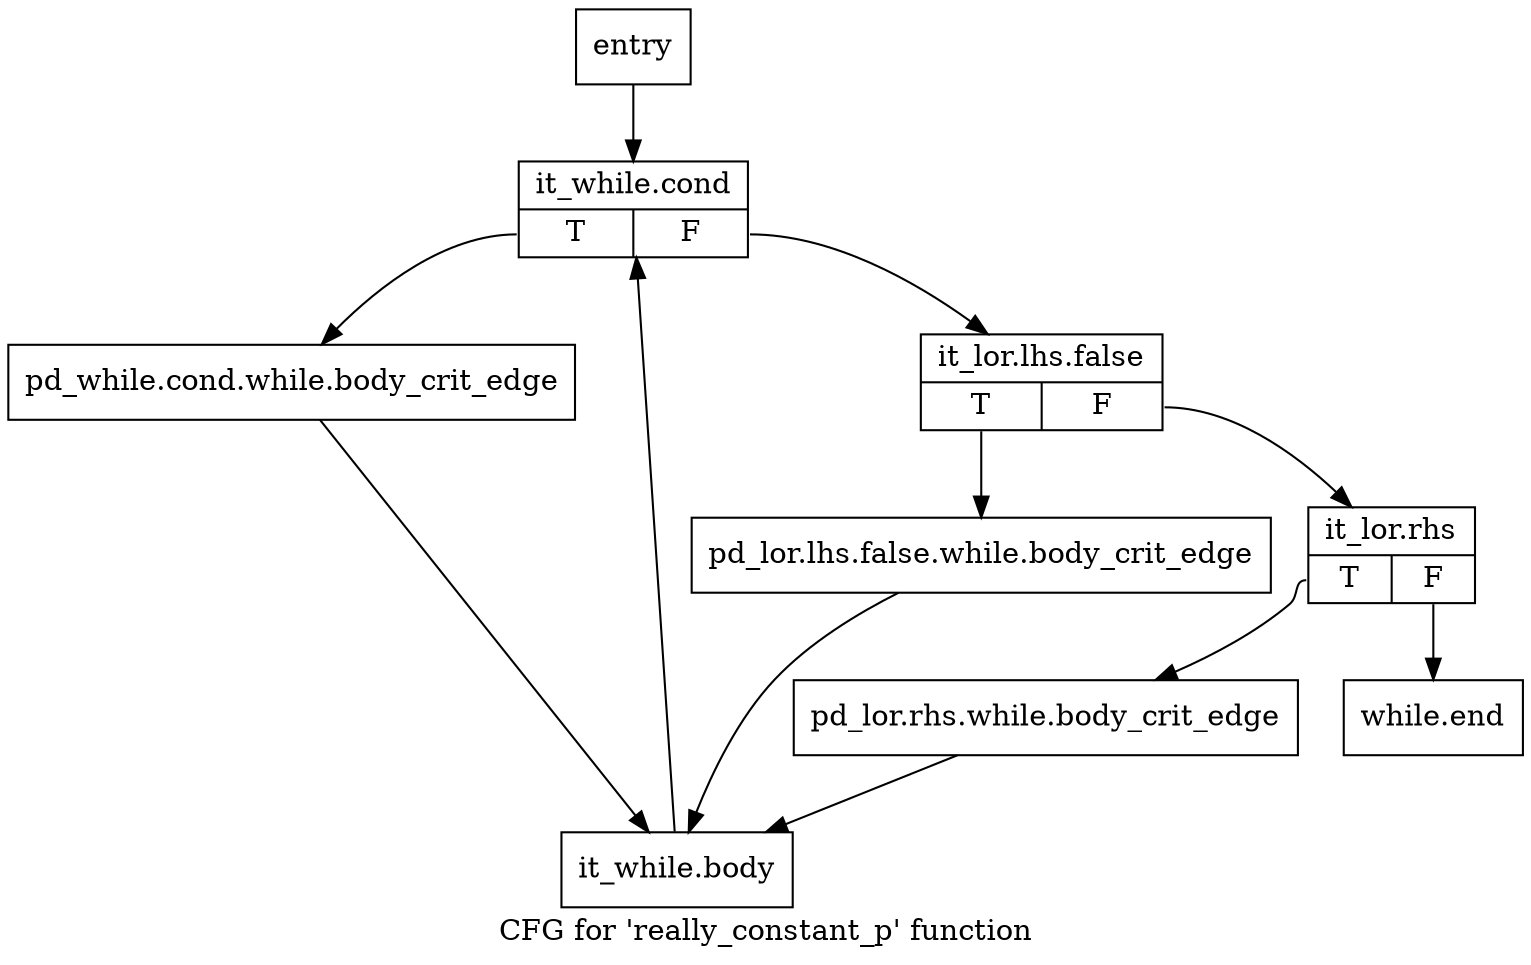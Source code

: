 digraph "CFG for 'really_constant_p' function" {
	label="CFG for 'really_constant_p' function";

	Node0x95ca880 [shape=record,label="{entry}"];
	Node0x95ca880 -> Node0x95ca8d0;
	Node0x95ca8d0 [shape=record,label="{it_while.cond|{<s0>T|<s1>F}}"];
	Node0x95ca8d0:s0 -> Node0x95ca920;
	Node0x95ca8d0:s1 -> Node0x95ca970;
	Node0x95ca920 [shape=record,label="{pd_while.cond.while.body_crit_edge}"];
	Node0x95ca920 -> Node0x95caab0;
	Node0x95ca970 [shape=record,label="{it_lor.lhs.false|{<s0>T|<s1>F}}"];
	Node0x95ca970:s0 -> Node0x95ca9c0;
	Node0x95ca970:s1 -> Node0x95caa10;
	Node0x95ca9c0 [shape=record,label="{pd_lor.lhs.false.while.body_crit_edge}"];
	Node0x95ca9c0 -> Node0x95caab0;
	Node0x95caa10 [shape=record,label="{it_lor.rhs|{<s0>T|<s1>F}}"];
	Node0x95caa10:s0 -> Node0x95caa60;
	Node0x95caa10:s1 -> Node0x95cb400;
	Node0x95caa60 [shape=record,label="{pd_lor.rhs.while.body_crit_edge}"];
	Node0x95caa60 -> Node0x95caab0;
	Node0x95caab0 [shape=record,label="{it_while.body}"];
	Node0x95caab0 -> Node0x95ca8d0;
	Node0x95cb400 [shape=record,label="{while.end}"];
}
